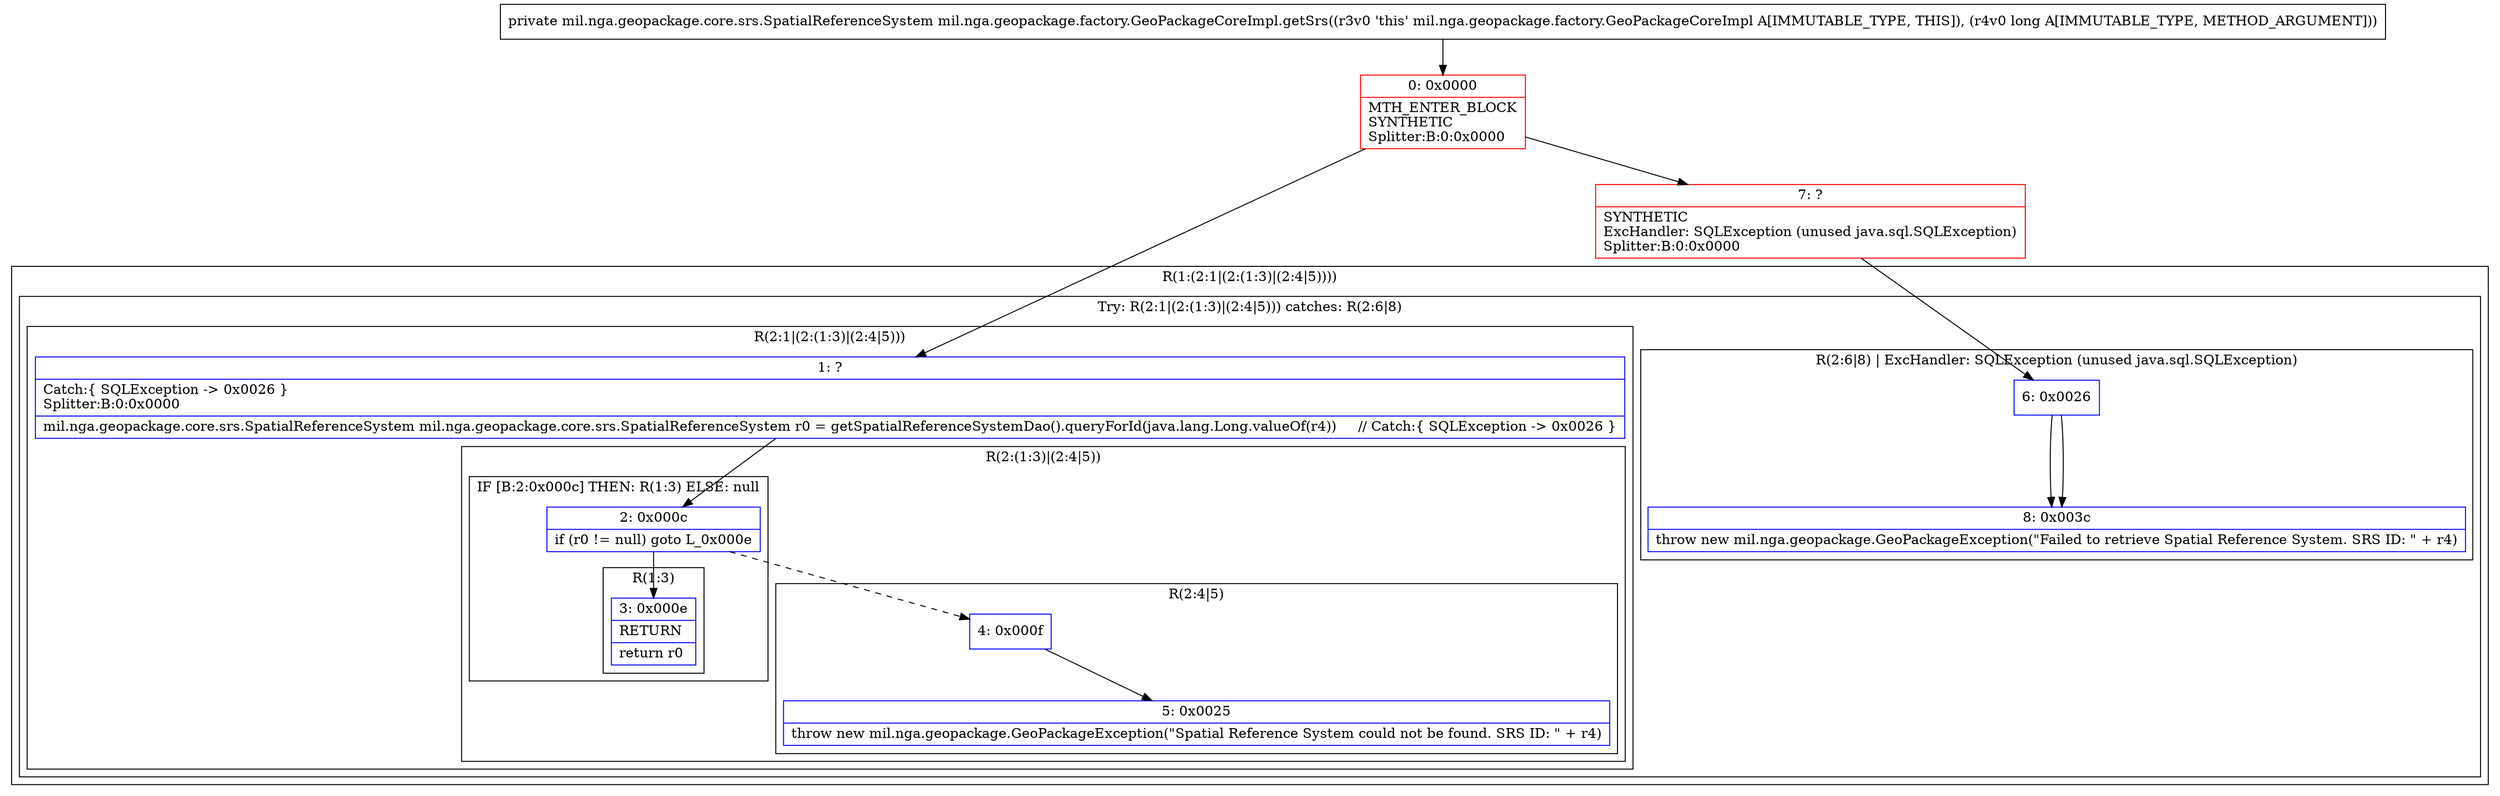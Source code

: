 digraph "CFG formil.nga.geopackage.factory.GeoPackageCoreImpl.getSrs(J)Lmil\/nga\/geopackage\/core\/srs\/SpatialReferenceSystem;" {
subgraph cluster_Region_572032525 {
label = "R(1:(2:1|(2:(1:3)|(2:4|5))))";
node [shape=record,color=blue];
subgraph cluster_TryCatchRegion_179571803 {
label = "Try: R(2:1|(2:(1:3)|(2:4|5))) catches: R(2:6|8)";
node [shape=record,color=blue];
subgraph cluster_Region_592432391 {
label = "R(2:1|(2:(1:3)|(2:4|5)))";
node [shape=record,color=blue];
Node_1 [shape=record,label="{1\:\ ?|Catch:\{ SQLException \-\> 0x0026 \}\lSplitter:B:0:0x0000\l|mil.nga.geopackage.core.srs.SpatialReferenceSystem mil.nga.geopackage.core.srs.SpatialReferenceSystem r0 = getSpatialReferenceSystemDao().queryForId(java.lang.Long.valueOf(r4))     \/\/ Catch:\{ SQLException \-\> 0x0026 \}\l}"];
subgraph cluster_Region_341217649 {
label = "R(2:(1:3)|(2:4|5))";
node [shape=record,color=blue];
subgraph cluster_IfRegion_1935250806 {
label = "IF [B:2:0x000c] THEN: R(1:3) ELSE: null";
node [shape=record,color=blue];
Node_2 [shape=record,label="{2\:\ 0x000c|if (r0 != null) goto L_0x000e\l}"];
subgraph cluster_Region_1779484951 {
label = "R(1:3)";
node [shape=record,color=blue];
Node_3 [shape=record,label="{3\:\ 0x000e|RETURN\l|return r0\l}"];
}
}
subgraph cluster_Region_434730242 {
label = "R(2:4|5)";
node [shape=record,color=blue];
Node_4 [shape=record,label="{4\:\ 0x000f}"];
Node_5 [shape=record,label="{5\:\ 0x0025|throw new mil.nga.geopackage.GeoPackageException(\"Spatial Reference System could not be found. SRS ID: \" + r4)\l}"];
}
}
}
subgraph cluster_Region_2141696220 {
label = "R(2:6|8) | ExcHandler: SQLException (unused java.sql.SQLException)\l";
node [shape=record,color=blue];
Node_6 [shape=record,label="{6\:\ 0x0026}"];
Node_8 [shape=record,label="{8\:\ 0x003c|throw new mil.nga.geopackage.GeoPackageException(\"Failed to retrieve Spatial Reference System. SRS ID: \" + r4)\l}"];
}
}
}
subgraph cluster_Region_2141696220 {
label = "R(2:6|8) | ExcHandler: SQLException (unused java.sql.SQLException)\l";
node [shape=record,color=blue];
Node_6 [shape=record,label="{6\:\ 0x0026}"];
Node_8 [shape=record,label="{8\:\ 0x003c|throw new mil.nga.geopackage.GeoPackageException(\"Failed to retrieve Spatial Reference System. SRS ID: \" + r4)\l}"];
}
Node_0 [shape=record,color=red,label="{0\:\ 0x0000|MTH_ENTER_BLOCK\lSYNTHETIC\lSplitter:B:0:0x0000\l}"];
Node_7 [shape=record,color=red,label="{7\:\ ?|SYNTHETIC\lExcHandler: SQLException (unused java.sql.SQLException)\lSplitter:B:0:0x0000\l}"];
MethodNode[shape=record,label="{private mil.nga.geopackage.core.srs.SpatialReferenceSystem mil.nga.geopackage.factory.GeoPackageCoreImpl.getSrs((r3v0 'this' mil.nga.geopackage.factory.GeoPackageCoreImpl A[IMMUTABLE_TYPE, THIS]), (r4v0 long A[IMMUTABLE_TYPE, METHOD_ARGUMENT])) }"];
MethodNode -> Node_0;
Node_1 -> Node_2;
Node_2 -> Node_3;
Node_2 -> Node_4[style=dashed];
Node_4 -> Node_5;
Node_6 -> Node_8;
Node_6 -> Node_8;
Node_0 -> Node_1;
Node_0 -> Node_7;
Node_7 -> Node_6;
}

